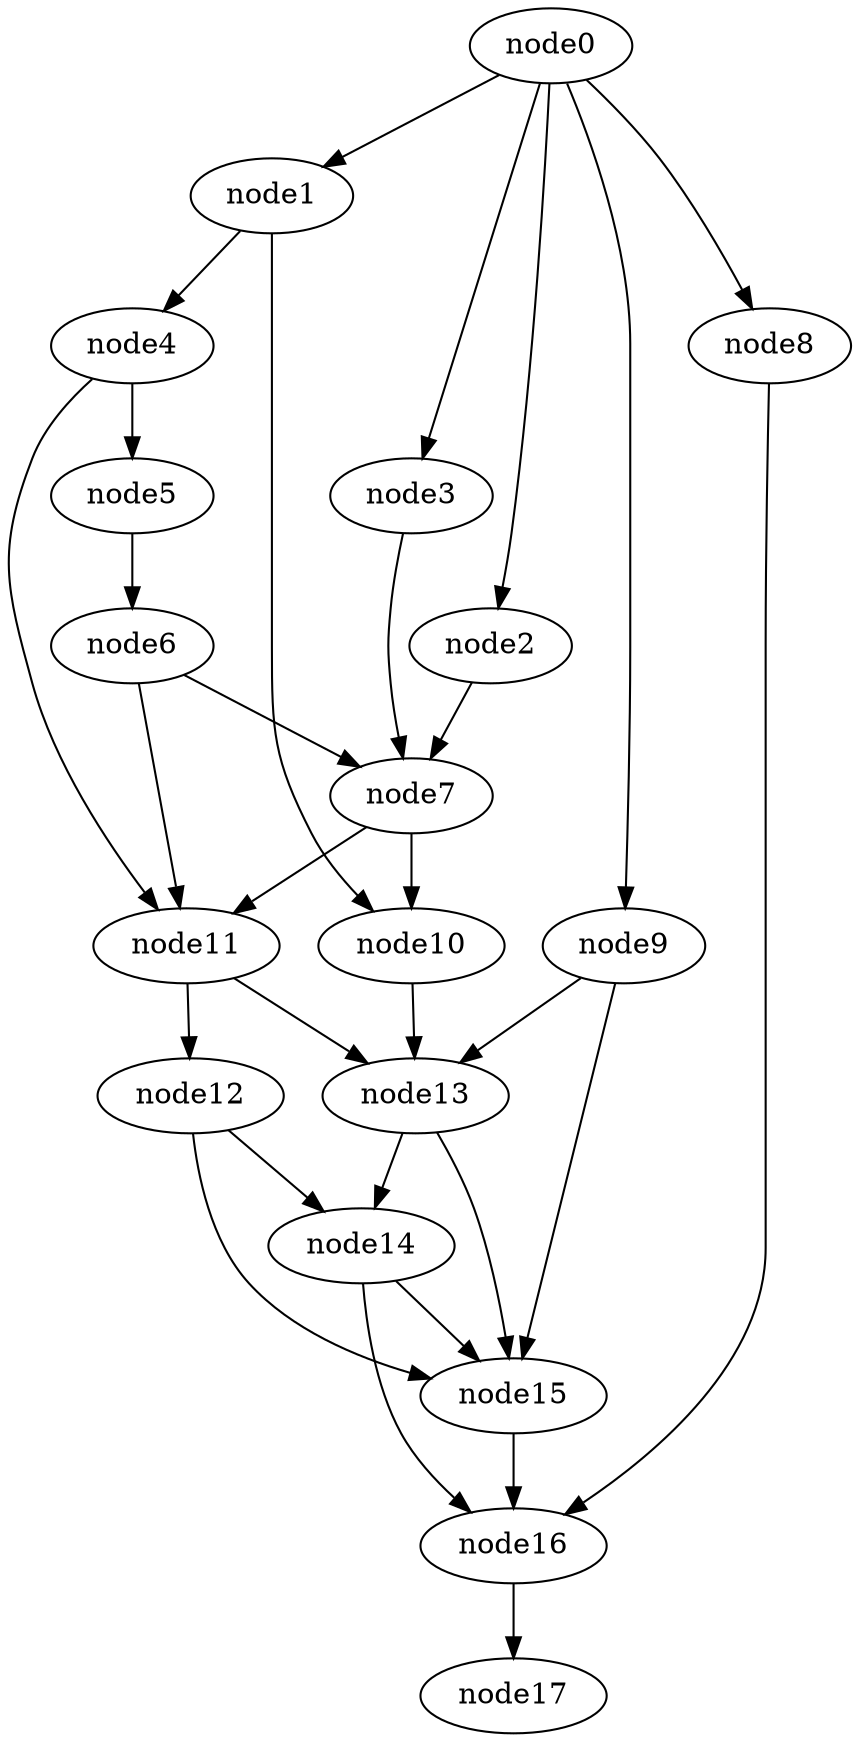 digraph g{
	node17
	node16 -> node17
	node15 -> node16
	node14 -> node16
	node14 -> node15
	node13 -> node15
	node13 -> node14
	node12 -> node15
	node12 -> node14
	node11 -> node13
	node11 -> node12
	node10 -> node13
	node9 -> node15
	node9 -> node13
	node8 -> node16
	node7 -> node11
	node7 -> node10
	node6 -> node11
	node6 -> node7
	node5 -> node6
	node4 -> node11
	node4 -> node5
	node3 -> node7
	node2 -> node7
	node1 -> node10
	node1 -> node4
	node0 -> node9
	node0 -> node8
	node0 -> node3
	node0 -> node2
	node0 -> node1
}
